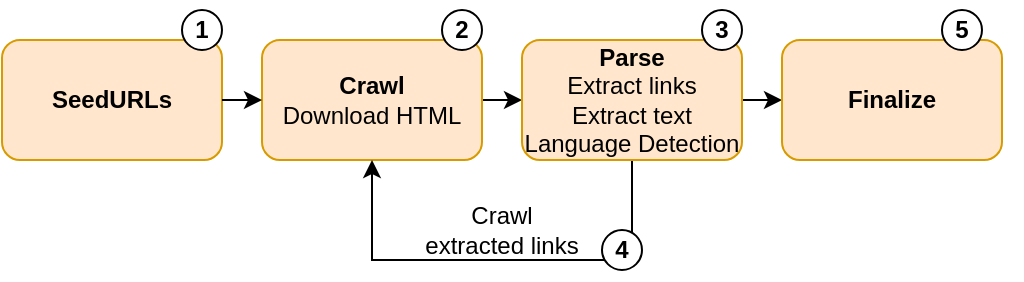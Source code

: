 <mxfile version="28.0.6">
  <diagram name="Page-1" id="Wxxi-o9Y89LgRyvj-iJX">
    <mxGraphModel dx="687" dy="604" grid="1" gridSize="10" guides="1" tooltips="1" connect="1" arrows="1" fold="1" page="1" pageScale="1" pageWidth="850" pageHeight="1100" math="0" shadow="0">
      <root>
        <mxCell id="0" />
        <mxCell id="1" parent="0" />
        <mxCell id="xSWdN_m0SG9S3BUSPSJ2-2" value="SeedURLs" style="rounded=1;whiteSpace=wrap;html=1;fillColor=#ffe6cc;strokeColor=#d79b00;fontStyle=1" vertex="1" parent="1">
          <mxGeometry x="60" y="110" width="110" height="60" as="geometry" />
        </mxCell>
        <mxCell id="xSWdN_m0SG9S3BUSPSJ2-8" style="edgeStyle=orthogonalEdgeStyle;rounded=0;orthogonalLoop=1;jettySize=auto;html=1;exitX=1;exitY=0.5;exitDx=0;exitDy=0;entryX=0;entryY=0.5;entryDx=0;entryDy=0;" edge="1" parent="1" source="xSWdN_m0SG9S3BUSPSJ2-3" target="xSWdN_m0SG9S3BUSPSJ2-4">
          <mxGeometry relative="1" as="geometry" />
        </mxCell>
        <mxCell id="xSWdN_m0SG9S3BUSPSJ2-3" value="&lt;b&gt;Crawl&lt;/b&gt;&lt;br&gt;Download HTML" style="rounded=1;whiteSpace=wrap;html=1;fillColor=#ffe6cc;strokeColor=#d79b00;" vertex="1" parent="1">
          <mxGeometry x="190" y="110" width="110" height="60" as="geometry" />
        </mxCell>
        <mxCell id="xSWdN_m0SG9S3BUSPSJ2-9" style="edgeStyle=orthogonalEdgeStyle;rounded=0;orthogonalLoop=1;jettySize=auto;html=1;exitX=0.5;exitY=1;exitDx=0;exitDy=0;entryX=0.5;entryY=1;entryDx=0;entryDy=0;" edge="1" parent="1" source="xSWdN_m0SG9S3BUSPSJ2-4" target="xSWdN_m0SG9S3BUSPSJ2-3">
          <mxGeometry relative="1" as="geometry">
            <Array as="points">
              <mxPoint x="370" y="220" />
              <mxPoint x="240" y="220" />
            </Array>
          </mxGeometry>
        </mxCell>
        <mxCell id="xSWdN_m0SG9S3BUSPSJ2-10" style="edgeStyle=orthogonalEdgeStyle;rounded=0;orthogonalLoop=1;jettySize=auto;html=1;exitX=1;exitY=0.5;exitDx=0;exitDy=0;entryX=0;entryY=0.5;entryDx=0;entryDy=0;" edge="1" parent="1" source="xSWdN_m0SG9S3BUSPSJ2-4" target="xSWdN_m0SG9S3BUSPSJ2-6">
          <mxGeometry relative="1" as="geometry" />
        </mxCell>
        <mxCell id="xSWdN_m0SG9S3BUSPSJ2-4" value="&lt;b&gt;Parse&lt;/b&gt;&lt;br&gt;Extract links&lt;div&gt;Extract text&lt;/div&gt;&lt;div&gt;Language Detection&lt;/div&gt;" style="rounded=1;whiteSpace=wrap;html=1;fillColor=#ffe6cc;strokeColor=#d79b00;" vertex="1" parent="1">
          <mxGeometry x="320" y="110" width="110" height="60" as="geometry" />
        </mxCell>
        <mxCell id="xSWdN_m0SG9S3BUSPSJ2-6" value="Finalize" style="rounded=1;whiteSpace=wrap;html=1;fillColor=#ffe6cc;strokeColor=#d79b00;fontStyle=1" vertex="1" parent="1">
          <mxGeometry x="450" y="110" width="110" height="60" as="geometry" />
        </mxCell>
        <mxCell id="xSWdN_m0SG9S3BUSPSJ2-7" value="" style="endArrow=classic;html=1;rounded=0;exitX=1;exitY=0.5;exitDx=0;exitDy=0;entryX=0;entryY=0.5;entryDx=0;entryDy=0;" edge="1" parent="1" source="xSWdN_m0SG9S3BUSPSJ2-2" target="xSWdN_m0SG9S3BUSPSJ2-3">
          <mxGeometry width="50" height="50" relative="1" as="geometry">
            <mxPoint x="340" y="340" as="sourcePoint" />
            <mxPoint x="390" y="290" as="targetPoint" />
          </mxGeometry>
        </mxCell>
        <mxCell id="xSWdN_m0SG9S3BUSPSJ2-11" value="Crawl extracted links" style="text;html=1;align=center;verticalAlign=middle;whiteSpace=wrap;rounded=0;" vertex="1" parent="1">
          <mxGeometry x="270" y="190" width="80" height="30" as="geometry" />
        </mxCell>
        <mxCell id="xSWdN_m0SG9S3BUSPSJ2-13" value="" style="ellipse;whiteSpace=wrap;html=1;" vertex="1" parent="1">
          <mxGeometry x="150" y="95" width="20" height="20" as="geometry" />
        </mxCell>
        <mxCell id="xSWdN_m0SG9S3BUSPSJ2-12" value="1" style="text;html=1;align=center;verticalAlign=middle;whiteSpace=wrap;rounded=0;fontStyle=1" vertex="1" parent="1">
          <mxGeometry x="130" y="90" width="60" height="30" as="geometry" />
        </mxCell>
        <mxCell id="xSWdN_m0SG9S3BUSPSJ2-14" value="" style="ellipse;whiteSpace=wrap;html=1;" vertex="1" parent="1">
          <mxGeometry x="280" y="95" width="20" height="20" as="geometry" />
        </mxCell>
        <mxCell id="xSWdN_m0SG9S3BUSPSJ2-15" value="2" style="text;html=1;align=center;verticalAlign=middle;whiteSpace=wrap;rounded=0;fontStyle=1" vertex="1" parent="1">
          <mxGeometry x="260" y="90" width="60" height="30" as="geometry" />
        </mxCell>
        <mxCell id="xSWdN_m0SG9S3BUSPSJ2-16" value="" style="ellipse;whiteSpace=wrap;html=1;" vertex="1" parent="1">
          <mxGeometry x="410" y="95" width="20" height="20" as="geometry" />
        </mxCell>
        <mxCell id="xSWdN_m0SG9S3BUSPSJ2-17" value="3" style="text;html=1;align=center;verticalAlign=middle;whiteSpace=wrap;rounded=0;fontStyle=1" vertex="1" parent="1">
          <mxGeometry x="390" y="90" width="60" height="30" as="geometry" />
        </mxCell>
        <mxCell id="xSWdN_m0SG9S3BUSPSJ2-18" value="" style="ellipse;whiteSpace=wrap;html=1;" vertex="1" parent="1">
          <mxGeometry x="360" y="205" width="20" height="20" as="geometry" />
        </mxCell>
        <mxCell id="xSWdN_m0SG9S3BUSPSJ2-19" value="4" style="text;html=1;align=center;verticalAlign=middle;whiteSpace=wrap;rounded=0;fontStyle=1" vertex="1" parent="1">
          <mxGeometry x="340" y="200" width="60" height="30" as="geometry" />
        </mxCell>
        <mxCell id="xSWdN_m0SG9S3BUSPSJ2-20" value="" style="ellipse;whiteSpace=wrap;html=1;" vertex="1" parent="1">
          <mxGeometry x="530" y="95" width="20" height="20" as="geometry" />
        </mxCell>
        <mxCell id="xSWdN_m0SG9S3BUSPSJ2-21" value="5" style="text;html=1;align=center;verticalAlign=middle;whiteSpace=wrap;rounded=0;fontStyle=1" vertex="1" parent="1">
          <mxGeometry x="510" y="90" width="60" height="30" as="geometry" />
        </mxCell>
      </root>
    </mxGraphModel>
  </diagram>
</mxfile>
